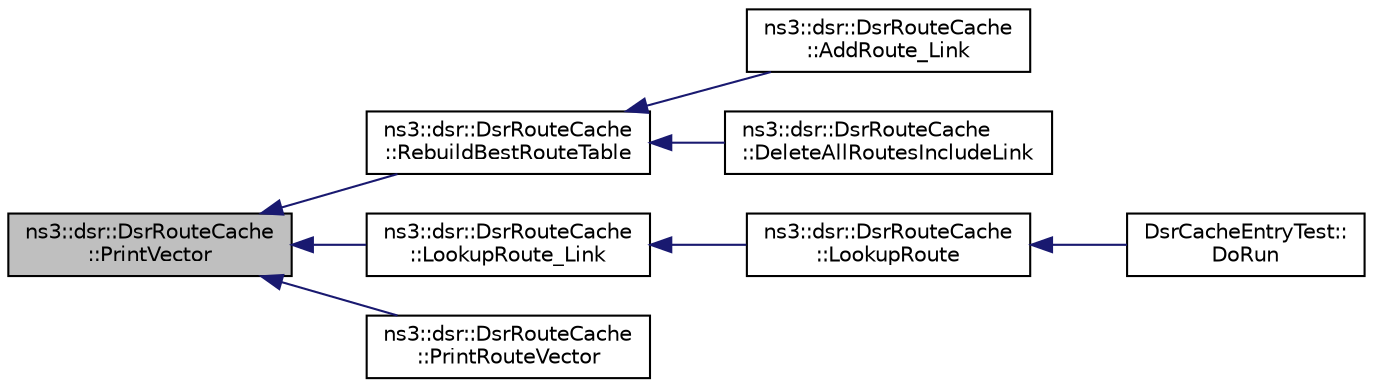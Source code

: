digraph "ns3::dsr::DsrRouteCache::PrintVector"
{
  edge [fontname="Helvetica",fontsize="10",labelfontname="Helvetica",labelfontsize="10"];
  node [fontname="Helvetica",fontsize="10",shape=record];
  rankdir="LR";
  Node1 [label="ns3::dsr::DsrRouteCache\l::PrintVector",height=0.2,width=0.4,color="black", fillcolor="grey75", style="filled", fontcolor="black"];
  Node1 -> Node2 [dir="back",color="midnightblue",fontsize="10",style="solid"];
  Node2 [label="ns3::dsr::DsrRouteCache\l::RebuildBestRouteTable",height=0.2,width=0.4,color="black", fillcolor="white", style="filled",URL="$df/d3d/classns3_1_1dsr_1_1DsrRouteCache.html#a1b90d61ebb580a83ee9c1306bbc230dd",tooltip="USE MAXWEIGHT TO REPRESENT MAX; USE BROADCAST ADDRESS TO REPRESENT NULL PRECEEDING ADDRESS..."];
  Node2 -> Node3 [dir="back",color="midnightblue",fontsize="10",style="solid"];
  Node3 [label="ns3::dsr::DsrRouteCache\l::AddRoute_Link",height=0.2,width=0.4,color="black", fillcolor="white", style="filled",URL="$df/d3d/classns3_1_1dsr_1_1DsrRouteCache.html#a75cc32c929563b2a44ad73b2fda9c577"];
  Node2 -> Node4 [dir="back",color="midnightblue",fontsize="10",style="solid"];
  Node4 [label="ns3::dsr::DsrRouteCache\l::DeleteAllRoutesIncludeLink",height=0.2,width=0.4,color="black", fillcolor="white", style="filled",URL="$df/d3d/classns3_1_1dsr_1_1DsrRouteCache.html#aee8f202a8c07cdfa27778f2f0be38e05",tooltip="Delete all the routes which includes the link from next hop address that has just been notified as un..."];
  Node1 -> Node5 [dir="back",color="midnightblue",fontsize="10",style="solid"];
  Node5 [label="ns3::dsr::DsrRouteCache\l::LookupRoute_Link",height=0.2,width=0.4,color="black", fillcolor="white", style="filled",URL="$df/d3d/classns3_1_1dsr_1_1DsrRouteCache.html#ac9fcf2d3676a0e05cd567988cb29fe5a",tooltip="used by LookupRoute when LinkCache "];
  Node5 -> Node6 [dir="back",color="midnightblue",fontsize="10",style="solid"];
  Node6 [label="ns3::dsr::DsrRouteCache\l::LookupRoute",height=0.2,width=0.4,color="black", fillcolor="white", style="filled",URL="$df/d3d/classns3_1_1dsr_1_1DsrRouteCache.html#a563d72057fbabedafb85907ea79d692f",tooltip="Lookup route cache entry with destination address dst. "];
  Node6 -> Node7 [dir="back",color="midnightblue",fontsize="10",style="solid"];
  Node7 [label="DsrCacheEntryTest::\lDoRun",height=0.2,width=0.4,color="black", fillcolor="white", style="filled",URL="$d1/d6a/classDsrCacheEntryTest.html#a3603ab285d1258eccd2416853b98c76f",tooltip="Implementation to actually run this TestCase. "];
  Node1 -> Node8 [dir="back",color="midnightblue",fontsize="10",style="solid"];
  Node8 [label="ns3::dsr::DsrRouteCache\l::PrintRouteVector",height=0.2,width=0.4,color="black", fillcolor="white", style="filled",URL="$df/d3d/classns3_1_1dsr_1_1DsrRouteCache.html#aa6b0573d528ac382538d387aded36655",tooltip="Print all the route vector elements from the route list. "];
}
